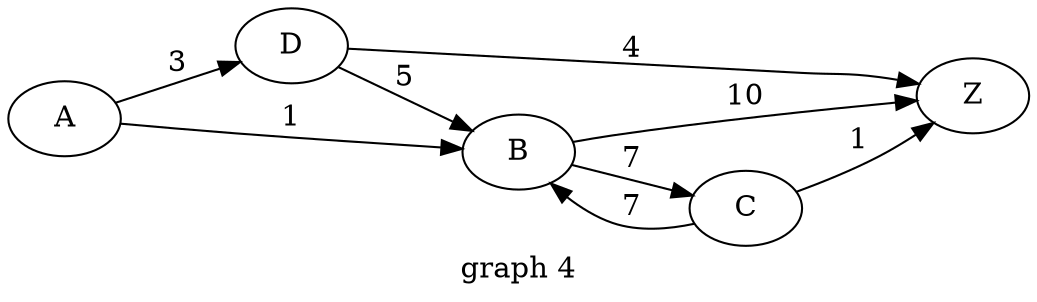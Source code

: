 digraph g{

rankdir=LR

A -> D[label =  " 3 "];
A -> B[label =  " 1 "];
B -> Z[label =  " 10 "];
D -> Z[label =  " 4 "];
C -> Z[label =  " 1 "];
B -> C[label =  " 7 "];
C -> B[label =  " 7 "];
D -> B[label =  " 5 "];

label = "graph 4"
}